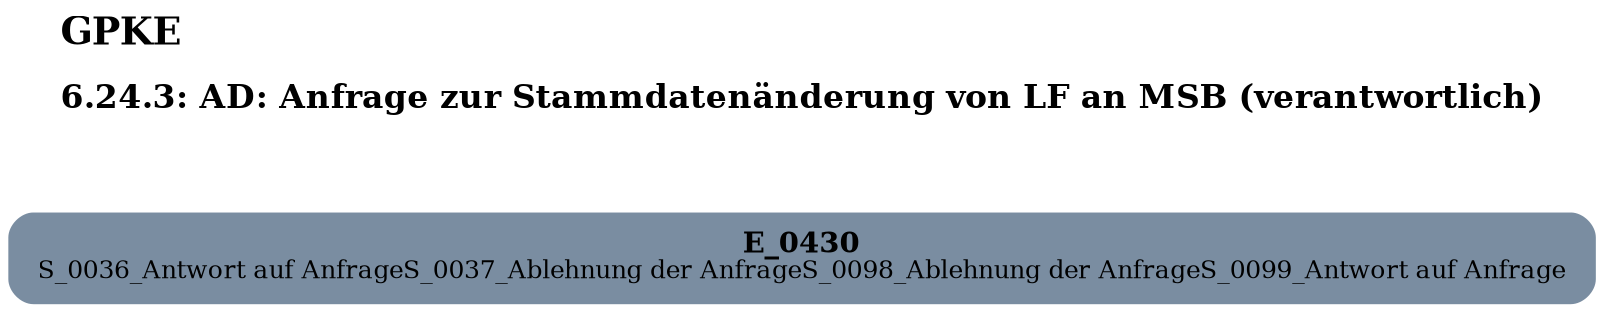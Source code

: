 digraph D {
    labelloc="t";
    label=<<B><FONT POINT-SIZE="18">GPKE</FONT></B><BR align="left"/><BR/><B><FONT POINT-SIZE="16">6.24.3: AD: Anfrage zur Stammdatenänderung von LF an MSB (verantwortlich)</FONT></B><BR align="left"/><BR/><BR/><BR/>>;
    ratio="compress";
    concentrate=true;
    pack=true;
    rankdir=TB;
    packmode="array";
    size="20,20";
    "Empty" [margin="0.2,0.12", shape=box, style="filled,rounded", penwidth=0.0, fillcolor="#7a8da1", label=<<B>E_0430</B><BR align="center"/><FONT point-size="12">S_0036_Antwort auf Anfrage
S_0037_Ablehnung der Anfrage
S_0098_Ablehnung der Anfrage
S_0099_Antwort auf Anfrage</FONT><BR align="center"/>>];


    bgcolor="transparent";
}